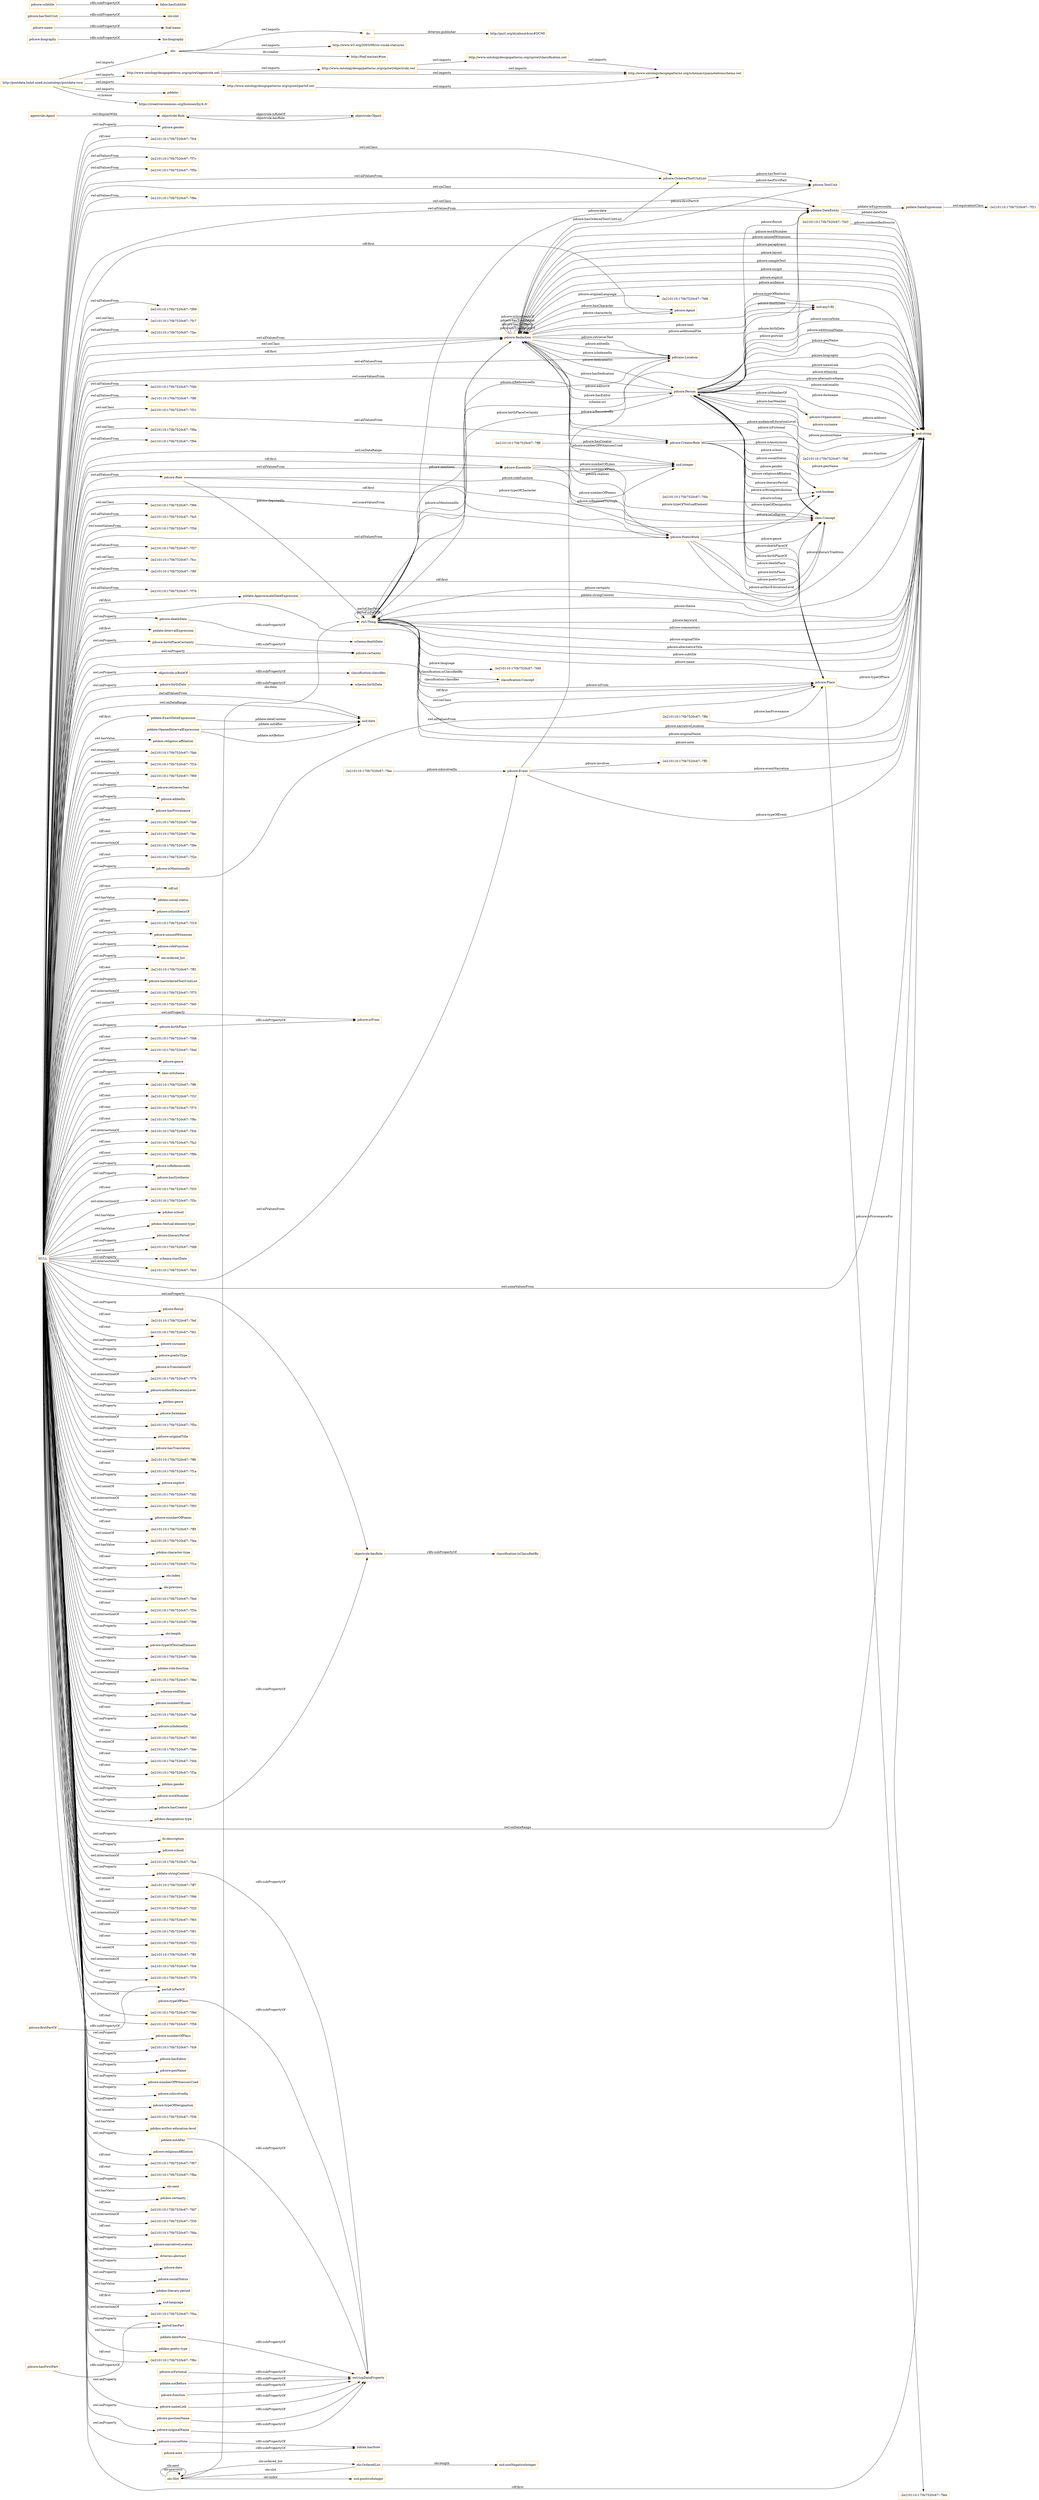 digraph ar2dtool_diagram { 
rankdir=LR;
size="1501"
node [shape = rectangle, color="orange"]; "pdcore:Role" "-2e210110:170b7520c67:-7f7c" "-2e210110:170b7520c67:-7fdc" "-2e210110:170b7520c67:-7f5b" "pdcore:OrderedTextUnitList" "agentrole:Agent" "-2e210110:170b7520c67:-7f9e" "pdcore:Agent" "pdcore:CreatorRole" "pdcore:Person" "-2e210110:170b7520c67:-7f99" "pdcore:Organisation" "-2e210110:170b7520c67:-7fc7" "-2e210110:170b7520c67:-7fac" "pdcore:Redaction" "pdcore:Ensemble" "-2e210110:170b7520c67:-7fee" "-2e210110:170b7520c67:-7f4b" "-2e210110:170b7520c67:-7f8f" "-2e210110:170b7520c67:-7f31" "pdcore:TextUnit" "-2e210110:170b7520c67:-7f8a" "-2e210110:170b7520c67:-7ff4" "-2e210110:170b7520c67:-7f94" "-2e210110:170b7520c67:-7fd3" "skos:Concept" "pddate:DateEntity" "pdcore:Place" "-2e210110:170b7520c67:-7f66" "-2e210110:170b7520c67:-7fa5" "-2e210110:170b7520c67:-7f3d" "pdcore:Event" "-2e210110:170b7520c67:-7fdf" "-2e210110:170b7520c67:-7f37" "-2e210110:170b7520c67:-7feb" "-2e210110:170b7520c67:-7ff1" "-2e210110:170b7520c67:-7fcc" "-2e210110:170b7520c67:-7f6f" "pdtrans:Location" "-2e210110:170b7520c67:-7f76" "-2e210110:170b7520c67:-7ff8" "pdcore:PoeticWork" "owl:Thing" "objectrole:Role" "objectrole:Object" "olo:Slot" "olo:OrderedList" "pddate:OpenedIntervalExpression" "-2e210110:170b7520c67:-7f21" "pddate:IntervalExpression" "pddate:ExactDateExpression" "pddate:DateExpression" "pddate:ApproximateDateExpression" "classification:Concept" ; /*classes style*/
	"pdcore:deathDate" -> "schema:deathDate" [ label = "rdfs:subPropertyOf" ];
	"http://www.ontologydesignpatterns.org/cp/owl/objectrole.owl" -> "http://www.ontologydesignpatterns.org/cp/owl/classification.owl" [ label = "owl:imports" ];
	"http://www.ontologydesignpatterns.org/cp/owl/objectrole.owl" -> "http://www.ontologydesignpatterns.org/schemas/cpannotationschema.owl" [ label = "owl:imports" ];
	"pddate:DateExpression" -> "-2e210110:170b7520c67:-7f21" [ label = "owl:equivalentClass" ];
	"http://www.ontologydesignpatterns.org/cp/owl/classification.owl" -> "http://www.ontologydesignpatterns.org/schemas/cpannotationschema.owl" [ label = "owl:imports" ];
	"pdcore:firstPartOf" -> "partof:isPartOf" [ label = "rdfs:subPropertyOf" ];
	"agentrole:Agent" -> "objectrole:Role" [ label = "owl:disjointWith" ];
	"dc:" -> "http://purl.org/dc/aboutdcmi#DCMI" [ label = "dcterms:publisher" ];
	"olo:" -> "http://www.w3.org/2003/06/sw-vocab-status/ns" [ label = "owl:imports" ];
	"olo:" -> "dc:" [ label = "owl:imports" ];
	"olo:" -> "http://foaf.me/zazi#me" [ label = "dc:creator" ];
	"pdcore:birthPlaceCertainty" -> "pdcore:certainty" [ label = "rdfs:subPropertyOf" ];
	"pdcore:biography" -> "bio:biography" [ label = "rdfs:subPropertyOf" ];
	"objectrole:isRoleOf" -> "classification:classifies" [ label = "rdfs:subPropertyOf" ];
	"pdcore:nameLink" -> "owl:topDataProperty" [ label = "rdfs:subPropertyOf" ];
	"pdcore:sourceNote" -> "bibtex:hasNote" [ label = "rdfs:subPropertyOf" ];
	"pdcore:name" -> "foaf:name" [ label = "rdfs:subPropertyOf" ];
	"pdcore:hasTextUnit" -> "olo:slot" [ label = "rdfs:subPropertyOf" ];
	"NULL" -> "pdcore:birthPlace" [ label = "owl:onProperty" ];
	"NULL" -> "pdskos:religious-affiliation" [ label = "owl:hasValue" ];
	"NULL" -> "-2e210110:170b7520c67:-7fab" [ label = "owl:intersectionOf" ];
	"NULL" -> "-2e210110:170b7520c67:-7f1b" [ label = "owl:members" ];
	"NULL" -> "pdcore:PoeticWork" [ label = "owl:allValuesFrom" ];
	"NULL" -> "pdcore:CreatorRole" [ label = "owl:someValuesFrom" ];
	"NULL" -> "-2e210110:170b7520c67:-7f89" [ label = "owl:intersectionOf" ];
	"NULL" -> "pdcore:retrievesText" [ label = "owl:onProperty" ];
	"NULL" -> "pdcore:editedIn" [ label = "owl:onProperty" ];
	"NULL" -> "pdcore:Place" [ label = "rdf:first" ];
	"NULL" -> "pdcore:hasProvenance" [ label = "owl:onProperty" ];
	"NULL" -> "-2e210110:170b7520c67:-7fe9" [ label = "rdf:rest" ];
	"NULL" -> "-2e210110:170b7520c67:-7f8a" [ label = "owl:onClass" ];
	"NULL" -> "-2e210110:170b7520c67:-7fec" [ label = "rdf:rest" ];
	"NULL" -> "-2e210110:170b7520c67:-7f8e" [ label = "owl:intersectionOf" ];
	"NULL" -> "pdcore:PoeticWork" [ label = "rdf:first" ];
	"NULL" -> "-2e210110:170b7520c67:-7f2e" [ label = "rdf:rest" ];
	"NULL" -> "pdcore:isMentionedIn" [ label = "owl:onProperty" ];
	"NULL" -> "pdcore:birthDate" [ label = "owl:onProperty" ];
	"NULL" -> "rdf:nil" [ label = "rdf:rest" ];
	"NULL" -> "pdskos:social-status" [ label = "owl:hasValue" ];
	"NULL" -> "pdcore:isSynthesisOf" [ label = "owl:onProperty" ];
	"NULL" -> "pdcore:birthPlaceCertainty" [ label = "owl:onProperty" ];
	"NULL" -> "-2e210110:170b7520c67:-7f19" [ label = "rdf:rest" ];
	"NULL" -> "pddate:IntervalExpression" [ label = "rdf:first" ];
	"NULL" -> "pdcore:unusedWitnesses" [ label = "owl:onProperty" ];
	"NULL" -> "objectrole:isRoleOf" [ label = "owl:onProperty" ];
	"NULL" -> "pdcore:roleFunction" [ label = "owl:onProperty" ];
	"NULL" -> "partof:isPartOf" [ label = "owl:onProperty" ];
	"NULL" -> "olo:ordered_list" [ label = "owl:onProperty" ];
	"NULL" -> "-2e210110:170b7520c67:-7ff2" [ label = "rdf:rest" ];
	"NULL" -> "pdcore:hasOrderedTextUnitList" [ label = "owl:onProperty" ];
	"NULL" -> "-2e210110:170b7520c67:-7f75" [ label = "owl:intersectionOf" ];
	"NULL" -> "-2e210110:170b7520c67:-7fd5" [ label = "owl:unionOf" ];
	"NULL" -> "xsd:date" [ label = "owl:allValuesFrom" ];
	"NULL" -> "-2e210110:170b7520c67:-7f48" [ label = "rdf:rest" ];
	"NULL" -> "-2e210110:170b7520c67:-7fdd" [ label = "rdf:rest" ];
	"NULL" -> "pdcore:Role" [ label = "owl:allValuesFrom" ];
	"NULL" -> "pdcore:genre" [ label = "owl:onProperty" ];
	"NULL" -> "skos:inScheme" [ label = "owl:onProperty" ];
	"NULL" -> "pdcore:OrderedTextUnitList" [ label = "owl:allValuesFrom" ];
	"NULL" -> "-2e210110:170b7520c67:-7ff6" [ label = "rdf:rest" ];
	"NULL" -> "-2e210110:170b7520c67:-7f1f" [ label = "rdf:rest" ];
	"NULL" -> "pdcore:CreatorRole" [ label = "owl:allValuesFrom" ];
	"NULL" -> "-2e210110:170b7520c67:-7f73" [ label = "rdf:rest" ];
	"NULL" -> "-2e210110:170b7520c67:-7f8c" [ label = "rdf:rest" ];
	"NULL" -> "pddate:DateEntity" [ label = "owl:onClass" ];
	"NULL" -> "pdcore:Ensemble" [ label = "owl:allValuesFrom" ];
	"NULL" -> "-2e210110:170b7520c67:-7fcb" [ label = "owl:intersectionOf" ];
	"NULL" -> "-2e210110:170b7520c67:-7fa2" [ label = "rdf:rest" ];
	"NULL" -> "-2e210110:170b7520c67:-7f9b" [ label = "rdf:rest" ];
	"NULL" -> "-2e210110:170b7520c67:-7fc7" [ label = "owl:onClass" ];
	"NULL" -> "pdcore:isReferencedIn" [ label = "owl:onProperty" ];
	"NULL" -> "pdcore:hasSynthesis" [ label = "owl:onProperty" ];
	"NULL" -> "pddate:ExactDateExpression" [ label = "rdf:first" ];
	"NULL" -> "-2e210110:170b7520c67:-7f35" [ label = "rdf:rest" ];
	"NULL" -> "pdcore:Agent" [ label = "rdf:first" ];
	"NULL" -> "-2e210110:170b7520c67:-7f3c" [ label = "owl:intersectionOf" ];
	"NULL" -> "pdskos:school" [ label = "owl:hasValue" ];
	"NULL" -> "skos:Concept" [ label = "rdf:first" ];
	"NULL" -> "pdskos:textual-element-type" [ label = "owl:hasValue" ];
	"NULL" -> "pdcore:literaryPeriod" [ label = "owl:onProperty" ];
	"NULL" -> "-2e210110:170b7520c67:-7fd8" [ label = "owl:unionOf" ];
	"NULL" -> "schema:startDate" [ label = "owl:onProperty" ];
	"NULL" -> "-2e210110:170b7520c67:-7fac" [ label = "owl:allValuesFrom" ];
	"NULL" -> "-2e210110:170b7520c67:-7f8f" [ label = "owl:allValuesFrom" ];
	"NULL" -> "-2e210110:170b7520c67:-7fc0" [ label = "owl:intersectionOf" ];
	"NULL" -> "xsd:string" [ label = "owl:someValuesFrom" ];
	"NULL" -> "pdcore:floruit" [ label = "owl:onProperty" ];
	"NULL" -> "-2e210110:170b7520c67:-7fef" [ label = "rdf:rest" ];
	"NULL" -> "-2e210110:170b7520c67:-7fd1" [ label = "rdf:rest" ];
	"NULL" -> "xsd:string" [ label = "owl:onDataRange" ];
	"NULL" -> "pdcore:surname" [ label = "owl:onProperty" ];
	"NULL" -> "pdcore:poeticType" [ label = "owl:onProperty" ];
	"NULL" -> "pdcore:isTranslationOf" [ label = "owl:onProperty" ];
	"NULL" -> "-2e210110:170b7520c67:-7f7b" [ label = "owl:intersectionOf" ];
	"NULL" -> "pdcore:authorEducationLevel" [ label = "owl:onProperty" ];
	"NULL" -> "pdskos:genre" [ label = "owl:hasValue" ];
	"NULL" -> "pdcore:forename" [ label = "owl:onProperty" ];
	"NULL" -> "-2e210110:170b7520c67:-7f5a" [ label = "owl:intersectionOf" ];
	"NULL" -> "pdcore:originalTitle" [ label = "owl:onProperty" ];
	"NULL" -> "-2e210110:170b7520c67:-7f9e" [ label = "owl:allValuesFrom" ];
	"NULL" -> "pdcore:hasTranslation" [ label = "owl:onProperty" ];
	"NULL" -> "pdcore:Redaction" [ label = "owl:allValuesFrom" ];
	"NULL" -> "-2e210110:170b7520c67:-7ff0" [ label = "owl:unionOf" ];
	"NULL" -> "-2e210110:170b7520c67:-7f1a" [ label = "rdf:rest" ];
	"NULL" -> "pdcore:explicit" [ label = "owl:onProperty" ];
	"NULL" -> "-2e210110:170b7520c67:-7fd2" [ label = "owl:unionOf" ];
	"NULL" -> "-2e210110:170b7520c67:-7f99" [ label = "owl:allValuesFrom" ];
	"NULL" -> "-2e210110:170b7520c67:-7f93" [ label = "owl:intersectionOf" ];
	"NULL" -> "pdcore:numberOfPoems" [ label = "owl:onProperty" ];
	"NULL" -> "pdcore:PoeticWork" [ label = "owl:someValuesFrom" ];
	"NULL" -> "-2e210110:170b7520c67:-7ff5" [ label = "rdf:rest" ];
	"NULL" -> "-2e210110:170b7520c67:-7fea" [ label = "owl:unionOf" ];
	"NULL" -> "pdskos:character-type" [ label = "owl:hasValue" ];
	"NULL" -> "-2e210110:170b7520c67:-7f1e" [ label = "rdf:rest" ];
	"NULL" -> "-2e210110:170b7520c67:-7f5b" [ label = "owl:allValuesFrom" ];
	"NULL" -> "olo:index" [ label = "owl:onProperty" ];
	"NULL" -> "olo:previous" [ label = "owl:onProperty" ];
	"NULL" -> "-2e210110:170b7520c67:-7f31" [ label = "owl:onClass" ];
	"NULL" -> "-2e210110:170b7520c67:-7f4b" [ label = "owl:allValuesFrom" ];
	"NULL" -> "xsd:date" [ label = "owl:onDataRange" ];
	"NULL" -> "-2e210110:170b7520c67:-7fed" [ label = "owl:unionOf" ];
	"NULL" -> "-2e210110:170b7520c67:-7f7c" [ label = "owl:allValuesFrom" ];
	"NULL" -> "-2e210110:170b7520c67:-7f34" [ label = "rdf:rest" ];
	"NULL" -> "-2e210110:170b7520c67:-7f37" [ label = "owl:allValuesFrom" ];
	"NULL" -> "-2e210110:170b7520c67:-7f98" [ label = "owl:intersectionOf" ];
	"NULL" -> "xsd:string" [ label = "rdf:first" ];
	"NULL" -> "olo:length" [ label = "owl:onProperty" ];
	"NULL" -> "pdcore:typeOfTextualElement" [ label = "owl:onProperty" ];
	"NULL" -> "-2e210110:170b7520c67:-7fdb" [ label = "owl:unionOf" ];
	"NULL" -> "pdskos:role-function" [ label = "owl:hasValue" ];
	"NULL" -> "-2e210110:170b7520c67:-7f6e" [ label = "owl:intersectionOf" ];
	"NULL" -> "schema:endDate" [ label = "owl:onProperty" ];
	"NULL" -> "pdcore:numberOfLines" [ label = "owl:onProperty" ];
	"NULL" -> "-2e210110:170b7520c67:-7fa9" [ label = "rdf:rest" ];
	"NULL" -> "pdcore:isIndexedIn" [ label = "owl:onProperty" ];
	"NULL" -> "-2e210110:170b7520c67:-7f63" [ label = "rdf:rest" ];
	"NULL" -> "-2e210110:170b7520c67:-7fde" [ label = "owl:unionOf" ];
	"NULL" -> "-2e210110:170b7520c67:-7f3d" [ label = "owl:someValuesFrom" ];
	"NULL" -> "-2e210110:170b7520c67:-7fd4" [ label = "rdf:rest" ];
	"NULL" -> "-2e210110:170b7520c67:-7f66" [ label = "owl:onClass" ];
	"NULL" -> "-2e210110:170b7520c67:-7f3a" [ label = "rdf:rest" ];
	"NULL" -> "pdskos:gender" [ label = "owl:hasValue" ];
	"NULL" -> "pdcore:workNumber" [ label = "owl:onProperty" ];
	"NULL" -> "pdcore:hasCreator" [ label = "owl:onProperty" ];
	"NULL" -> "pdskos:designation-type" [ label = "owl:hasValue" ];
	"NULL" -> "pdcore:deathDate" [ label = "owl:onProperty" ];
	"NULL" -> "pdcore:isFrom" [ label = "owl:onProperty" ];
	"NULL" -> "dc:description" [ label = "owl:onProperty" ];
	"NULL" -> "pdcore:Redaction" [ label = "owl:onClass" ];
	"NULL" -> "pdcore:school" [ label = "owl:onProperty" ];
	"NULL" -> "-2e210110:170b7520c67:-7fa4" [ label = "owl:intersectionOf" ];
	"NULL" -> "xsd:integer" [ label = "owl:onDataRange" ];
	"NULL" -> "-2e210110:170b7520c67:-7ff7" [ label = "owl:unionOf" ];
	"NULL" -> "-2e210110:170b7520c67:-7f96" [ label = "rdf:rest" ];
	"NULL" -> "-2e210110:170b7520c67:-7f20" [ label = "owl:unionOf" ];
	"NULL" -> "-2e210110:170b7520c67:-7f65" [ label = "owl:intersectionOf" ];
	"NULL" -> "-2e210110:170b7520c67:-7f91" [ label = "rdf:rest" ];
	"NULL" -> "-2e210110:170b7520c67:-7f33" [ label = "rdf:rest" ];
	"NULL" -> "-2e210110:170b7520c67:-7fa5" [ label = "owl:allValuesFrom" ];
	"NULL" -> "-2e210110:170b7520c67:-7ff3" [ label = "owl:unionOf" ];
	"NULL" -> "-2e210110:170b7520c67:-7fc6" [ label = "owl:intersectionOf" ];
	"NULL" -> "-2e210110:170b7520c67:-7fcc" [ label = "owl:onClass" ];
	"NULL" -> "-2e210110:170b7520c67:-7f79" [ label = "rdf:rest" ];
	"NULL" -> "objectrole:hasRole" [ label = "owl:onProperty" ];
	"NULL" -> "partof:hasPart" [ label = "owl:onProperty" ];
	"NULL" -> "-2e210110:170b7520c67:-7f9d" [ label = "owl:intersectionOf" ];
	"NULL" -> "pdcore:Place" [ label = "owl:onClass" ];
	"NULL" -> "-2e210110:170b7520c67:-7f58" [ label = "rdf:rest" ];
	"NULL" -> "pdcore:numberOfPlays" [ label = "owl:onProperty" ];
	"NULL" -> "-2e210110:170b7520c67:-7fc9" [ label = "rdf:rest" ];
	"NULL" -> "pdcore:hasEditor" [ label = "owl:onProperty" ];
	"NULL" -> "pdcore:nameLink" [ label = "owl:onProperty" ];
	"NULL" -> "pdcore:Ensemble" [ label = "rdf:first" ];
	"NULL" -> "pdcore:penName" [ label = "owl:onProperty" ];
	"NULL" -> "pdcore:numberOfWitnessesUsed" [ label = "owl:onProperty" ];
	"NULL" -> "pdcore:isInvolvedIn" [ label = "owl:onProperty" ];
	"NULL" -> "pdcore:typeOfDesignation" [ label = "owl:onProperty" ];
	"NULL" -> "pdtrans:Location" [ label = "owl:allValuesFrom" ];
	"NULL" -> "pdcore:Redaction" [ label = "rdf:first" ];
	"NULL" -> "-2e210110:170b7520c67:-7f36" [ label = "owl:unionOf" ];
	"NULL" -> "pdskos:author-education-level" [ label = "owl:hasValue" ];
	"NULL" -> "pdcore:originalName" [ label = "owl:onProperty" ];
	"NULL" -> "pdcore:religiousAffiliation" [ label = "owl:onProperty" ];
	"NULL" -> "-2e210110:170b7520c67:-7f87" [ label = "rdf:rest" ];
	"NULL" -> "-2e210110:170b7520c67:-7fbe" [ label = "rdf:rest" ];
	"NULL" -> "olo:next" [ label = "owl:onProperty" ];
	"NULL" -> "pdskos:certainty" [ label = "owl:hasValue" ];
	"NULL" -> "-2e210110:170b7520c67:-7fd7" [ label = "rdf:rest" ];
	"NULL" -> "-2e210110:170b7520c67:-7f30" [ label = "owl:intersectionOf" ];
	"NULL" -> "-2e210110:170b7520c67:-7fda" [ label = "rdf:rest" ];
	"NULL" -> "pdcore:sourceNote" [ label = "owl:onProperty" ];
	"NULL" -> "pdcore:narrativeLocation" [ label = "owl:onProperty" ];
	"NULL" -> "dcterms:abstract" [ label = "owl:onProperty" ];
	"NULL" -> "-2e210110:170b7520c67:-7f76" [ label = "owl:allValuesFrom" ];
	"NULL" -> "pdcore:certainty" [ label = "owl:onProperty" ];
	"NULL" -> "pdcore:date" [ label = "owl:onProperty" ];
	"NULL" -> "pddate:ApproximateDateExpression" [ label = "rdf:first" ];
	"NULL" -> "pdcore:socialStatus" [ label = "owl:onProperty" ];
	"NULL" -> "pdcore:TextUnit" [ label = "owl:onClass" ];
	"NULL" -> "pdcore:Place" [ label = "owl:allValuesFrom" ];
	"NULL" -> "pdskos:literary-period" [ label = "owl:hasValue" ];
	"NULL" -> "-2e210110:170b7520c67:-7f6f" [ label = "owl:allValuesFrom" ];
	"NULL" -> "pddate:DateEntity" [ label = "owl:allValuesFrom" ];
	"NULL" -> "xsd:language" [ label = "rdf:first" ];
	"NULL" -> "-2e210110:170b7520c67:-7f94" [ label = "owl:allValuesFrom" ];
	"NULL" -> "-2e210110:170b7520c67:-7f4a" [ label = "owl:intersectionOf" ];
	"NULL" -> "pddate:stringContent" [ label = "owl:onProperty" ];
	"NULL" -> "pdskos:poetic-type" [ label = "owl:hasValue" ];
	"NULL" -> "-2e210110:170b7520c67:-7f6c" [ label = "rdf:rest" ];
	"NULL" -> "pdcore:gender" [ label = "owl:onProperty" ];
	"NULL" -> "pdcore:OrderedTextUnitList" [ label = "owl:onClass" ];
	"NULL" -> "-2e210110:170b7520c67:-7fc4" [ label = "rdf:rest" ];
	"NULL" -> "pdcore:Event" [ label = "owl:allValuesFrom" ];
	"pdcore:hasFirstPart" -> "partof:hasPart" [ label = "rdfs:subPropertyOf" ];
	"pdcore:hasCreator" -> "objectrole:hasRole" [ label = "rdfs:subPropertyOf" ];
	"pddate:dateNote" -> "owl:topDataProperty" [ label = "rdfs:subPropertyOf" ];
	"pdcore:birthPlace" -> "pdcore:isFrom" [ label = "rdfs:subPropertyOf" ];
	"http://www.ontologydesignpatterns.org/cp/owl/agentrole.owl" -> "http://www.ontologydesignpatterns.org/cp/owl/objectrole.owl" [ label = "owl:imports" ];
	"http://www.ontologydesignpatterns.org/cp/owl/agentrole.owl" -> "http://www.ontologydesignpatterns.org/schemas/cpannotationschema.owl" [ label = "owl:imports" ];
	"pdcore:isFictional" -> "owl:topDataProperty" [ label = "rdfs:subPropertyOf" ];
	"pddate:notBefore" -> "owl:topDataProperty" [ label = "rdfs:subPropertyOf" ];
	"pdcore:subtitle" -> "fabio:hasSubtitle" [ label = "rdfs:subPropertyOf" ];
	"pdcore:function" -> "owl:topDataProperty" [ label = "rdfs:subPropertyOf" ];
	"pddate:stringContent" -> "owl:topDataProperty" [ label = "rdfs:subPropertyOf" ];
	"pdcore:originalName" -> "owl:topDataProperty" [ label = "rdfs:subPropertyOf" ];
	"http://www.ontologydesignpatterns.org/cp/owl/partof.owl" -> "http://www.ontologydesignpatterns.org/schemas/cpannotationschema.owl" [ label = "owl:imports" ];
	"http://postdata.linhd.uned.es/ontology/postdata-core" -> "pddate:" [ label = "owl:imports" ];
	"http://postdata.linhd.uned.es/ontology/postdata-core" -> "https://creativecommons.org/licenses/by/4.0/" [ label = "cc:license" ];
	"http://postdata.linhd.uned.es/ontology/postdata-core" -> "http://www.ontologydesignpatterns.org/cp/owl/partof.owl" [ label = "owl:imports" ];
	"http://postdata.linhd.uned.es/ontology/postdata-core" -> "http://www.ontologydesignpatterns.org/cp/owl/agentrole.owl" [ label = "owl:imports" ];
	"http://postdata.linhd.uned.es/ontology/postdata-core" -> "olo:" [ label = "owl:imports" ];
	"pdcore:note" -> "bibtex:hasNote" [ label = "rdfs:subPropertyOf" ];
	"pdcore:birthDate" -> "schema:birthDate" [ label = "rdfs:subPropertyOf" ];
	"pdcore:positionName" -> "owl:topDataProperty" [ label = "rdfs:subPropertyOf" ];
	"objectrole:hasRole" -> "classification:isClassifiedBy" [ label = "rdfs:subPropertyOf" ];
	"pdcore:typeOfPlace" -> "owl:topDataProperty" [ label = "rdfs:subPropertyOf" ];
	"pddate:notAfter" -> "owl:topDataProperty" [ label = "rdfs:subPropertyOf" ];
	"pdcore:Redaction" -> "owl:Thing" [ label = "pdcore:mentions" ];
	"pdcore:Person" -> "xsd:boolean" [ label = "pdcore:isFictional" ];
	"owl:Thing" -> "xsd:string" [ label = "pdcore:narrativeLocation" ];
	"pdcore:CreatorRole" -> "xsd:string" [ label = "pdcore:penName" ];
	"pdcore:Person" -> "pdcore:Place" [ label = "pdcore:deathPlace" ];
	"pdcore:Ensemble" -> "xsd:integer" [ label = "pdcore:numberOfLines" ];
	"pdcore:Redaction" -> "xsd:string" [ label = "pdcore:audienceEducationLevel" ];
	"pdcore:Event" -> "xsd:string" [ label = "pdcore:eventNarration" ];
	"pdcore:Redaction" -> "xsd:string" [ label = "pdcore:workNumber" ];
	"owl:Thing" -> "xsd:string" [ label = "pdcore:originalName" ];
	"pdcore:OrderedTextUnitList" -> "pdcore:TextUnit" [ label = "pdcore:hasTextUnit" ];
	"pdcore:Redaction" -> "pdcore:Person" [ label = "pdcore:hasEditor" ];
	"olo:Slot" -> "olo:Slot" [ label = "olo:previous" ];
	"pdcore:Redaction" -> "xsd:string" [ label = "pdcore:unusedWitnesses" ];
	"pdcore:Place" -> "pdcore:Person" [ label = "pdcore:deathPlaceOf" ];
	"pdcore:Person" -> "pddate:DateEntity" [ label = "pdcore:floruit" ];
	"pddate:DateEntity" -> "pddate:DateExpression" [ label = "pddate:isExpressedAs" ];
	"pdcore:Person" -> "xsd:string" [ label = "pdcore:surname" ];
	"pdcore:Person" -> "xsd:string" [ label = "pdcore:positionName" ];
	"classification:Concept" -> "owl:Thing" [ label = "classification:classifies" ];
	"-2e210110:170b7520c67:-7ff8" -> "pdcore:CreatorRole" [ label = "pdcore:hasCreator" ];
	"pdcore:Redaction" -> "xsd:string" [ label = "pdcore:paraphrasis" ];
	"pdcore:Person" -> "pdcore:Redaction" [ label = "pdcore:hasDedication" ];
	"pdcore:Event" -> "xsd:string" [ label = "pdcore:typeOfEvent" ];
	"pddate:DateEntity" -> "xsd:string" [ label = "pddate:dateNote" ];
	"pdcore:Person" -> "pddate:DateEntity" [ label = "pdcore:deathDate" ];
	"pdcore:Person" -> "pdcore:Place" [ label = "pdcore:birthPlace" ];
	"pdcore:Event" -> "pdtrans:Location" [ label = "pdcore:isRecordedBy" ];
	"pddate:OpenedIntervalExpression" -> "xsd:date" [ label = "pddate:notBefore" ];
	"pdcore:CreatorRole" -> "xsd:boolean" [ label = "pdcore:isAnonymous" ];
	"pdcore:Redaction" -> "pdcore:Agent" [ label = "pdcore:hasCharacter" ];
	"pdcore:Redaction" -> "xsd:anyURI" [ label = "pdcore:text" ];
	"pdcore:Redaction" -> "xsd:anyURI" [ label = "pdcore:additionalFile" ];
	"pdcore:Person" -> "pdcore:Organisation" [ label = "pdcore:isMemberOf" ];
	"pdcore:Redaction" -> "xsd:string" [ label = "pdcore:layout" ];
	"pdcore:PoeticWork" -> "xsd:boolean" [ label = "pdcore:isCalligram" ];
	"olo:Slot" -> "olo:OrderedList" [ label = "olo:ordered_list" ];
	"pdcore:Redaction" -> "pdtrans:Location" [ label = "pdcore:editedIn" ];
	"pdcore:Redaction" -> "skos:Concept" [ label = "pdcore:typeOfTextualElement" ];
	"olo:OrderedList" -> "xsd:nonNegativeInteger" [ label = "olo:length" ];
	"-2e210110:170b7520c67:-7fee" -> "pdcore:Event" [ label = "pdcore:isInvolvedIn" ];
	"pdcore:PoeticWork" -> "pdcore:Redaction" [ label = "pdcore:isRealisedThrough" ];
	"pdcore:Redaction" -> "pdcore:PoeticWork" [ label = "pdcore:realises" ];
	"pdcore:Person" -> "skos:Concept" [ label = "pdcore:religiousAffiliation" ];
	"pdcore:Person" -> "xsd:string" [ label = "pdcore:sourceNote" ];
	"pdcore:Redaction" -> "xsd:string" [ label = "pdcore:sampleText" ];
	"pdcore:Redaction" -> "xsd:string" [ label = "pdcore:incipit" ];
	"pdcore:Person" -> "pddate:DateEntity" [ label = "pdcore:birthDate" ];
	"pdcore:Person" -> "owl:Thing" [ label = "pdcore:birthPlaceCertainty" ];
	"pdcore:Person" -> "skos:Concept" [ label = "pdcore:literaryPeriod" ];
	"pdcore:Person" -> "xsd:string" [ label = "pdcore:additionalName" ];
	"pddate:ExactDateExpression" -> "xsd:date" [ label = "pddate:dateContent" ];
	"pdcore:Person" -> "xsd:string" [ label = "pdcore:genName" ];
	"pdcore:Person" -> "pdcore:Redaction" [ label = "pdcore:editorOf" ];
	"pdcore:CreatorRole" -> "skos:Concept" [ label = "pdcore:typeOfDesignation" ];
	"pdcore:Person" -> "xsd:string" [ label = "pdcore:biography" ];
	"pdcore:Redaction" -> "pdcore:Redaction" [ label = "pdcore:isTranslationOf" ];
	"owl:Thing" -> "skos:Concept" [ label = "pdcore:certainty" ];
	"pdcore:Redaction" -> "pdcore:Redaction" [ label = "pdcore:hasSynthesis" ];
	"olo:OrderedList" -> "olo:Slot" [ label = "olo:slot" ];
	"pdcore:Person" -> "skos:Concept" [ label = "pdcore:school" ];
	"olo:Slot" -> "olo:Slot" [ label = "olo:next" ];
	"owl:Thing" -> "xsd:anyURI" [ label = "schema:url" ];
	"owl:Thing" -> "pdtrans:Location" [ label = "pdcore:isReferencedIn" ];
	"pdcore:PoeticWork" -> "xsd:string" [ label = "pdcore:literaryTradition" ];
	"pddate:ApproximateDateExpression" -> "xsd:string" [ label = "pddate:stringContent" ];
	"owl:Thing" -> "xsd:string" [ label = "pdcore:note" ];
	"-2e210110:170b7520c67:-7fd3" -> "xsd:string" [ label = "pdcore:unidentifiedSource" ];
	"owl:Thing" -> "xsd:string" [ label = "pdcore:theme" ];
	"pdcore:Event" -> "-2e210110:170b7520c67:-7ff1" [ label = "pdcore:involves" ];
	"pddate:OpenedIntervalExpression" -> "xsd:date" [ label = "pddate:notAfter" ];
	"pdcore:Role" -> "skos:Concept" [ label = "pdcore:roleFunction" ];
	"pdcore:PoeticWork" -> "skos:Concept" [ label = "pdcore:poeticType" ];
	"olo:Slot" -> "owl:Thing" [ label = "olo:item" ];
	"pdcore:Place" -> "xsd:string" [ label = "pdcore:typeOfPlace" ];
	"-2e210110:170b7520c67:-7fdc" -> "xsd:boolean" [ label = "pdcore:isSong" ];
	"pdcore:Person" -> "xsd:string" [ label = "pdcore:nameLink" ];
	"pdcore:Ensemble" -> "xsd:integer" [ label = "pdcore:numberOfPlays" ];
	"pdcore:Place" -> "pdcore:Person" [ label = "pdcore:birthPlaceOf" ];
	"pdcore:Redaction" -> "pdtrans:Location" [ label = "pdcore:isIndexedIn" ];
	"pdcore:Person" -> "xsd:string" [ label = "pdcore:ethnicity" ];
	"owl:Thing" -> "xsd:string" [ label = "pdcore:keyword" ];
	"owl:Thing" -> "xsd:string" [ label = "pdcore:commentary" ];
	"pdcore:Redaction" -> "pdcore:OrderedTextUnitList" [ label = "pdcore:hasOrderedTextUnitList" ];
	"owl:Thing" -> "xsd:string" [ label = "pdcore:originalTitle" ];
	"pdcore:Person" -> "skos:Concept" [ label = "pdcore:socialStatus" ];
	"owl:Thing" -> "classification:Concept" [ label = "classification:isClassifiedBy" ];
	"owl:Thing" -> "owl:Thing" [ label = "partof:isPartOf" ];
	"olo:Slot" -> "xsd:positiveInteger" [ label = "olo:index" ];
	"-2e210110:170b7520c67:-7fdf" -> "xsd:string" [ label = "pdcore:function" ];
	"pdcore:PoeticWork" -> "skos:Concept" [ label = "pdcore:authorEducationLevel" ];
	"owl:Thing" -> "pdcore:Place" [ label = "pdcore:isFrom" ];
	"pdcore:Redaction" -> "pdcore:Redaction" [ label = "pdcore:hasTranslation" ];
	"pdcore:CreatorRole" -> "xsd:boolean" [ label = "pdcore:isWrongAttribution" ];
	"owl:Thing" -> "pddate:DateEntity" [ label = "pdcore:date" ];
	"pdcore:TextUnit" -> "pdcore:Redaction" [ label = "pdcore:firstPartOf" ];
	"pdcore:Person" -> "xsd:string" [ label = "pdcore:alternativeName" ];
	"objectrole:Object" -> "objectrole:Role" [ label = "objectrole:hasRole" ];
	"-2e210110:170b7520c67:-7ff4" -> "pdcore:Place" [ label = "pdcore:hasProvenance" ];
	"pdcore:Person" -> "xsd:string" [ label = "pdcore:nationality" ];
	"owl:Thing" -> "pdcore:Redaction" [ label = "pdcore:isMentionedIn" ];
	"pdcore:OrderedTextUnitList" -> "pdcore:TextUnit" [ label = "pdcore:hasFirstPart" ];
	"pdcore:Person" -> "xsd:anyURI" [ label = "pdcore:portrait" ];
	"owl:Thing" -> "xsd:string" [ label = "pdcore:alternativeTitle" ];
	"pdcore:Organisation" -> "xsd:string" [ label = "pdcore:address" ];
	"pdcore:Role" -> "skos:Concept" [ label = "pdcore:typeOfCharacter" ];
	"pdcore:Organisation" -> "pdcore:Person" [ label = "pdcore:hasMember" ];
	"pdcore:Place" -> "-2e210110:170b7520c67:-7feb" [ label = "pdcore:isProvenanceFor" ];
	"pdcore:Redaction" -> "xsd:string" [ label = "pdcore:explicit" ];
	"owl:Thing" -> "xsd:string" [ label = "pdcore:subtitle" ];
	"pdcore:Redaction" -> "pdtrans:Location" [ label = "pdcore:retrievesText" ];
	"pdcore:Person" -> "skos:Concept" [ label = "pdcore:gender" ];
	"pdcore:PoeticWork" -> "skos:Concept" [ label = "pdcore:genre" ];
	"owl:Thing" -> "xsd:string" [ label = "pdcore:name" ];
	"pdcore:Redaction" -> "pdcore:Person" [ label = "pdcore:dedicatedTo" ];
	"pdcore:Person" -> "xsd:string" [ label = "pdcore:forename" ];
	"pdcore:Redaction" -> "xsd:string" [ label = "pdcore:audience" ];
	"pdcore:Ensemble" -> "xsd:integer" [ label = "pdcore:numberOfPoems" ];
	"pdcore:Redaction" -> "xsd:string" [ label = "pdcore:typeOfRedaction" ];
	"pdcore:Redaction" -> "xsd:integer" [ label = "pdcore:numberOfWitnessesUsed" ];
	"pdcore:Redaction" -> "-2e210110:170b7520c67:-7fd6" [ label = "pdcore:originalLanguage" ];
	"owl:Thing" -> "owl:Thing" [ label = "partof:hasPart" ];
	"pdcore:Role" -> "owl:Thing" [ label = "pdcore:depictedIn" ];
	"pdcore:Agent" -> "pdcore:Redaction" [ label = "pdcore:characterIn" ];
	"owl:Thing" -> "-2e210110:170b7520c67:-7fd9" [ label = "pdcore:language" ];
	"objectrole:Role" -> "objectrole:Object" [ label = "objectrole:isRoleOf" ];
	"pdcore:Redaction" -> "pdcore:Redaction" [ label = "pdcore:isSynthesisOf" ];

}
